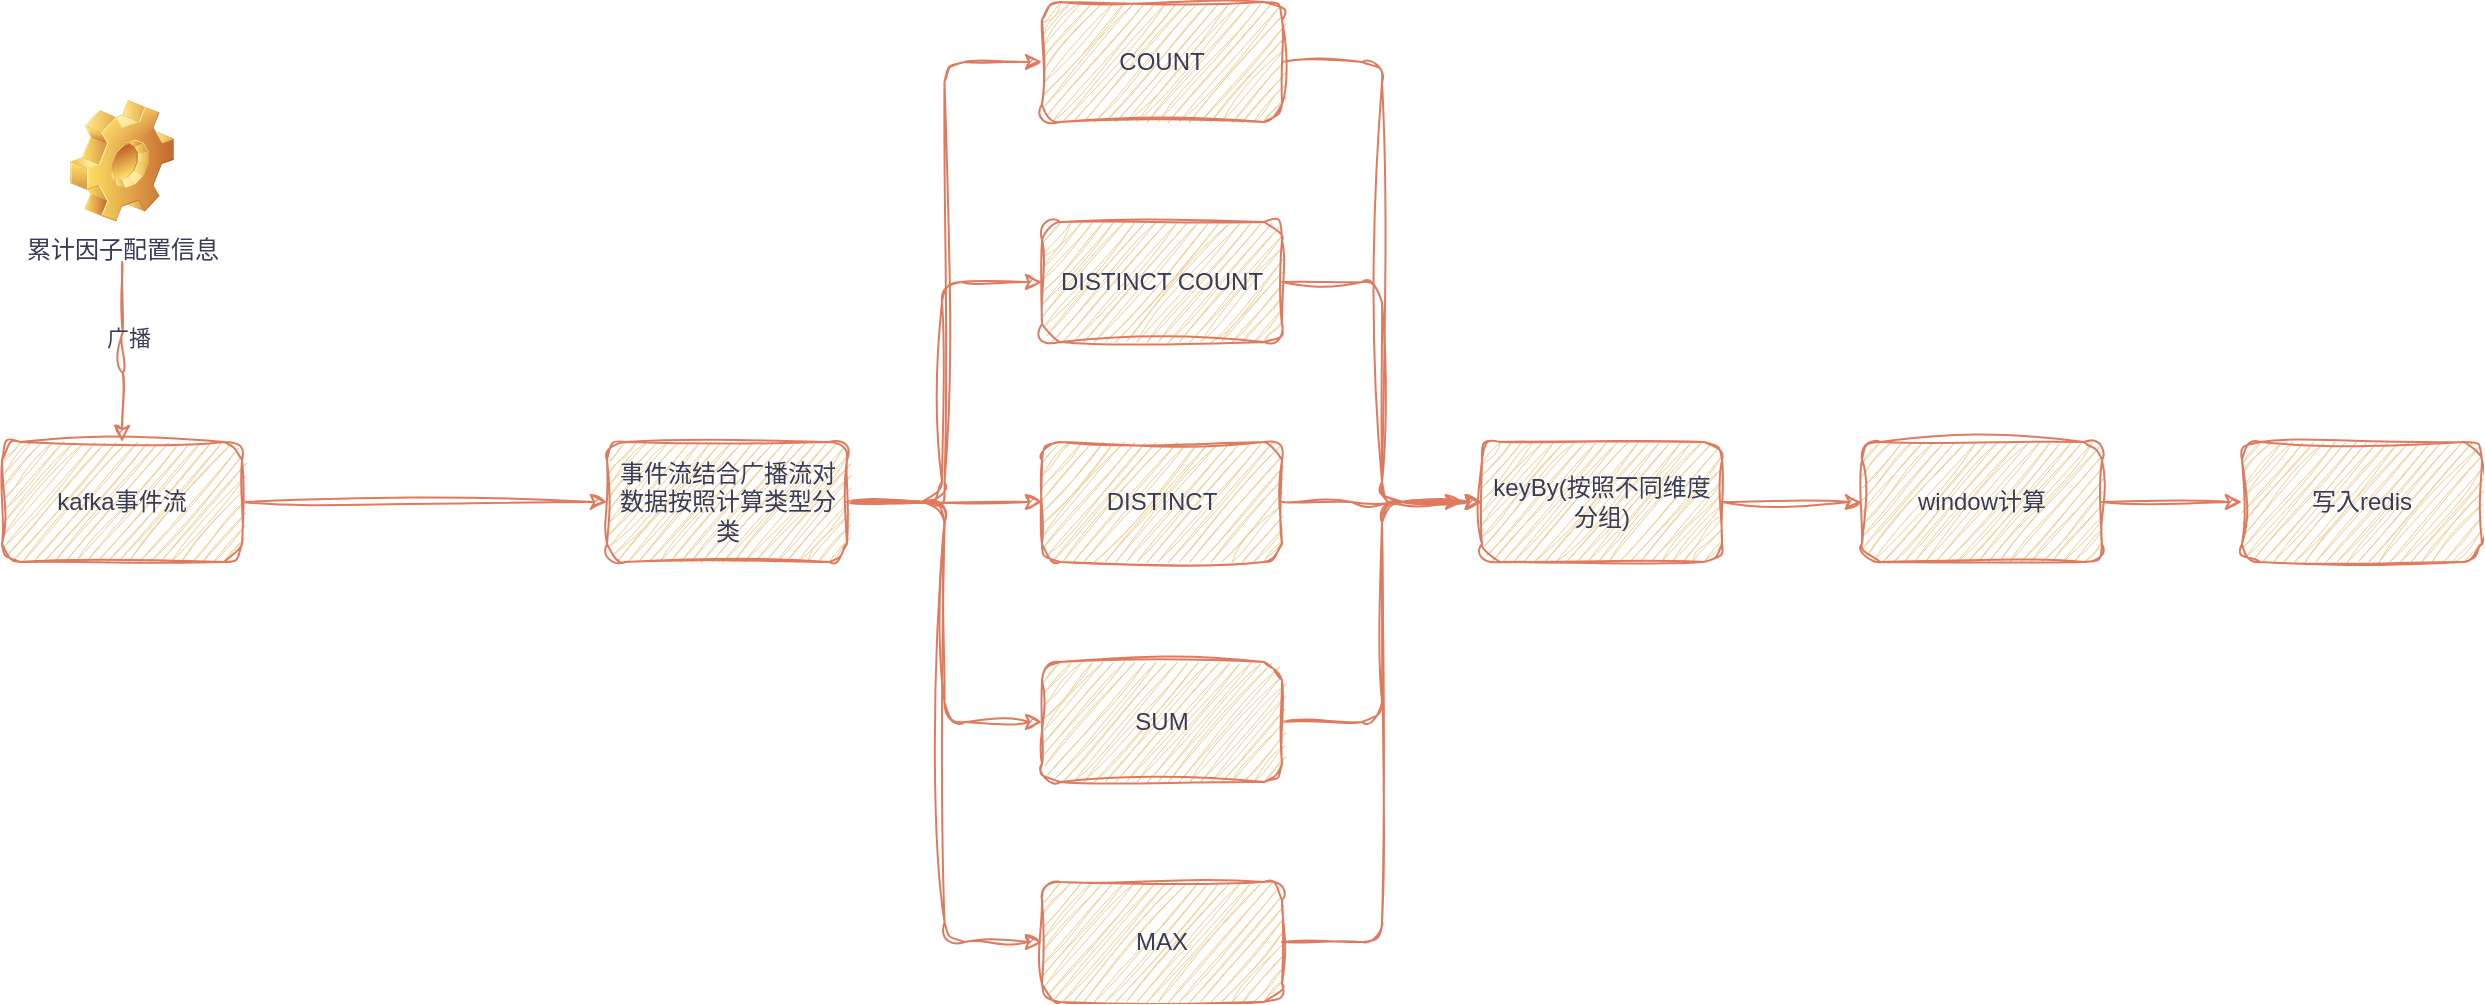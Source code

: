 <mxfile version="21.6.3" type="github">
  <diagram name="第 1 页" id="hUIBmvivL9PG1333Ilvf">
    <mxGraphModel dx="954" dy="521" grid="1" gridSize="10" guides="1" tooltips="1" connect="1" arrows="1" fold="1" page="1" pageScale="1" pageWidth="850" pageHeight="1100" math="0" shadow="0">
      <root>
        <mxCell id="0" />
        <mxCell id="1" parent="0" />
        <mxCell id="TefCUdisitrVdh6epml9-1" value="" style="edgeStyle=orthogonalEdgeStyle;rounded=1;orthogonalLoop=1;jettySize=auto;html=1;strokeColor=#E07A5F;fontColor=default;fillColor=#F2CC8F;sketch=1;curveFitting=1;jiggle=2;labelBackgroundColor=none;" edge="1" parent="1" target="TefCUdisitrVdh6epml9-4">
          <mxGeometry relative="1" as="geometry">
            <mxPoint x="180" y="810.0" as="sourcePoint" />
          </mxGeometry>
        </mxCell>
        <mxCell id="TefCUdisitrVdh6epml9-2" value="广播" style="edgeLabel;html=1;align=center;verticalAlign=middle;resizable=0;points=[];fontColor=#393C56;sketch=1;curveFitting=1;jiggle=2;labelBackgroundColor=none;rounded=1;" vertex="1" connectable="0" parent="TefCUdisitrVdh6epml9-1">
          <mxGeometry x="-0.167" y="2" relative="1" as="geometry">
            <mxPoint as="offset" />
          </mxGeometry>
        </mxCell>
        <mxCell id="TefCUdisitrVdh6epml9-3" value="" style="edgeStyle=orthogonalEdgeStyle;rounded=1;orthogonalLoop=1;jettySize=auto;html=1;strokeColor=#E07A5F;fontColor=default;fillColor=#F2CC8F;sketch=1;curveFitting=1;jiggle=2;labelBackgroundColor=none;" edge="1" parent="1" source="TefCUdisitrVdh6epml9-4" target="TefCUdisitrVdh6epml9-10">
          <mxGeometry relative="1" as="geometry" />
        </mxCell>
        <mxCell id="TefCUdisitrVdh6epml9-4" value="kafka事件流" style="rounded=1;whiteSpace=wrap;html=1;strokeColor=#E07A5F;fontColor=#393C56;fillColor=#F2CC8F;sketch=1;curveFitting=1;jiggle=2;labelBackgroundColor=none;" vertex="1" parent="1">
          <mxGeometry x="120" y="900" width="120" height="60" as="geometry" />
        </mxCell>
        <mxCell id="TefCUdisitrVdh6epml9-5" value="" style="edgeStyle=orthogonalEdgeStyle;rounded=1;orthogonalLoop=1;jettySize=auto;html=1;strokeColor=#E07A5F;fontColor=default;fillColor=#F2CC8F;entryX=0;entryY=0.5;entryDx=0;entryDy=0;sketch=1;curveFitting=1;jiggle=2;labelBackgroundColor=none;" edge="1" parent="1" source="TefCUdisitrVdh6epml9-10" target="TefCUdisitrVdh6epml9-20">
          <mxGeometry relative="1" as="geometry" />
        </mxCell>
        <mxCell id="TefCUdisitrVdh6epml9-6" value="" style="edgeStyle=orthogonalEdgeStyle;rounded=1;orthogonalLoop=1;jettySize=auto;html=1;strokeColor=#E07A5F;fontColor=default;fillColor=#F2CC8F;exitX=1;exitY=0.5;exitDx=0;exitDy=0;sketch=1;curveFitting=1;jiggle=2;labelBackgroundColor=none;" edge="1" parent="1" source="TefCUdisitrVdh6epml9-10" target="TefCUdisitrVdh6epml9-14">
          <mxGeometry relative="1" as="geometry">
            <Array as="points">
              <mxPoint x="590" y="930" />
              <mxPoint x="590" y="820" />
            </Array>
          </mxGeometry>
        </mxCell>
        <mxCell id="TefCUdisitrVdh6epml9-7" value="" style="edgeStyle=orthogonalEdgeStyle;rounded=1;orthogonalLoop=1;jettySize=auto;html=1;strokeColor=#E07A5F;fontColor=default;fillColor=#F2CC8F;entryX=0;entryY=0.5;entryDx=0;entryDy=0;exitX=1;exitY=0.5;exitDx=0;exitDy=0;sketch=1;curveFitting=1;jiggle=2;labelBackgroundColor=none;" edge="1" parent="1" source="TefCUdisitrVdh6epml9-10" target="TefCUdisitrVdh6epml9-16">
          <mxGeometry relative="1" as="geometry" />
        </mxCell>
        <mxCell id="TefCUdisitrVdh6epml9-8" style="edgeStyle=orthogonalEdgeStyle;rounded=1;orthogonalLoop=1;jettySize=auto;html=1;entryX=0;entryY=0.5;entryDx=0;entryDy=0;strokeColor=#E07A5F;fontColor=default;fillColor=#F2CC8F;sketch=1;curveFitting=1;jiggle=2;labelBackgroundColor=none;" edge="1" parent="1" source="TefCUdisitrVdh6epml9-10" target="TefCUdisitrVdh6epml9-12">
          <mxGeometry relative="1" as="geometry" />
        </mxCell>
        <mxCell id="TefCUdisitrVdh6epml9-9" style="edgeStyle=orthogonalEdgeStyle;rounded=1;orthogonalLoop=1;jettySize=auto;html=1;entryX=0;entryY=0.5;entryDx=0;entryDy=0;strokeColor=#E07A5F;fontColor=default;fillColor=#F2CC8F;sketch=1;curveFitting=1;jiggle=2;labelBackgroundColor=none;" edge="1" parent="1" source="TefCUdisitrVdh6epml9-10" target="TefCUdisitrVdh6epml9-18">
          <mxGeometry relative="1" as="geometry" />
        </mxCell>
        <mxCell id="TefCUdisitrVdh6epml9-10" value="事件流结合广播流对数据按照计算类型分类" style="rounded=1;whiteSpace=wrap;html=1;strokeColor=#E07A5F;fontColor=#393C56;fillColor=#F2CC8F;sketch=1;curveFitting=1;jiggle=2;labelBackgroundColor=none;" vertex="1" parent="1">
          <mxGeometry x="422.5" y="900" width="120" height="60" as="geometry" />
        </mxCell>
        <mxCell id="TefCUdisitrVdh6epml9-11" style="edgeStyle=orthogonalEdgeStyle;rounded=1;orthogonalLoop=1;jettySize=auto;html=1;entryX=0;entryY=0.5;entryDx=0;entryDy=0;strokeColor=#E07A5F;fontColor=default;fillColor=#F2CC8F;sketch=1;curveFitting=1;jiggle=2;labelBackgroundColor=none;" edge="1" parent="1" source="TefCUdisitrVdh6epml9-12" target="TefCUdisitrVdh6epml9-23">
          <mxGeometry relative="1" as="geometry" />
        </mxCell>
        <mxCell id="TefCUdisitrVdh6epml9-12" value="COUNT" style="rounded=1;whiteSpace=wrap;html=1;strokeColor=#E07A5F;fontColor=#393C56;fillColor=#F2CC8F;flipV=0;sketch=1;curveFitting=1;jiggle=2;labelBackgroundColor=none;" vertex="1" parent="1">
          <mxGeometry x="640" y="680" width="120" height="60" as="geometry" />
        </mxCell>
        <mxCell id="TefCUdisitrVdh6epml9-13" style="edgeStyle=orthogonalEdgeStyle;rounded=1;orthogonalLoop=1;jettySize=auto;html=1;entryX=0;entryY=0.5;entryDx=0;entryDy=0;strokeColor=#E07A5F;fontColor=default;fillColor=#F2CC8F;sketch=1;curveFitting=1;jiggle=2;labelBackgroundColor=none;" edge="1" parent="1" source="TefCUdisitrVdh6epml9-14" target="TefCUdisitrVdh6epml9-23">
          <mxGeometry relative="1" as="geometry" />
        </mxCell>
        <mxCell id="TefCUdisitrVdh6epml9-14" value="DISTINCT COUNT" style="whiteSpace=wrap;html=1;fillColor=#F2CC8F;strokeColor=#E07A5F;fontColor=#393C56;rounded=1;flipV=0;sketch=1;curveFitting=1;jiggle=2;labelBackgroundColor=none;" vertex="1" parent="1">
          <mxGeometry x="640" y="790" width="120" height="60" as="geometry" />
        </mxCell>
        <mxCell id="TefCUdisitrVdh6epml9-15" style="edgeStyle=orthogonalEdgeStyle;rounded=1;orthogonalLoop=1;jettySize=auto;html=1;entryX=0;entryY=0.5;entryDx=0;entryDy=0;strokeColor=#E07A5F;fontColor=default;fillColor=#F2CC8F;sketch=1;curveFitting=1;jiggle=2;labelBackgroundColor=none;" edge="1" parent="1" source="TefCUdisitrVdh6epml9-16" target="TefCUdisitrVdh6epml9-23">
          <mxGeometry relative="1" as="geometry" />
        </mxCell>
        <mxCell id="TefCUdisitrVdh6epml9-16" value="MAX" style="whiteSpace=wrap;html=1;fillColor=#F2CC8F;strokeColor=#E07A5F;fontColor=#393C56;rounded=1;flipV=0;sketch=1;curveFitting=1;jiggle=2;labelBackgroundColor=none;" vertex="1" parent="1">
          <mxGeometry x="640" y="1120" width="120" height="60" as="geometry" />
        </mxCell>
        <mxCell id="TefCUdisitrVdh6epml9-17" style="edgeStyle=orthogonalEdgeStyle;rounded=1;orthogonalLoop=1;jettySize=auto;html=1;strokeColor=#E07A5F;fontColor=default;fillColor=#F2CC8F;sketch=1;curveFitting=1;jiggle=2;labelBackgroundColor=none;" edge="1" parent="1" source="TefCUdisitrVdh6epml9-18">
          <mxGeometry relative="1" as="geometry">
            <mxPoint x="850.0" y="930.0" as="targetPoint" />
          </mxGeometry>
        </mxCell>
        <mxCell id="TefCUdisitrVdh6epml9-18" value="DISTINCT" style="rounded=1;whiteSpace=wrap;html=1;strokeColor=#E07A5F;fontColor=#393C56;fillColor=#F2CC8F;flipV=0;sketch=1;curveFitting=1;jiggle=2;labelBackgroundColor=none;" vertex="1" parent="1">
          <mxGeometry x="640" y="900" width="120" height="60" as="geometry" />
        </mxCell>
        <mxCell id="TefCUdisitrVdh6epml9-19" style="edgeStyle=orthogonalEdgeStyle;rounded=1;orthogonalLoop=1;jettySize=auto;html=1;entryX=0;entryY=0.5;entryDx=0;entryDy=0;strokeColor=#E07A5F;fontColor=default;fillColor=#F2CC8F;sketch=1;curveFitting=1;jiggle=2;labelBackgroundColor=none;" edge="1" parent="1" source="TefCUdisitrVdh6epml9-20" target="TefCUdisitrVdh6epml9-23">
          <mxGeometry relative="1" as="geometry" />
        </mxCell>
        <mxCell id="TefCUdisitrVdh6epml9-20" value="SUM" style="rounded=1;whiteSpace=wrap;html=1;strokeColor=#E07A5F;fontColor=#393C56;fillColor=#F2CC8F;flipV=0;sketch=1;curveFitting=1;jiggle=2;labelBackgroundColor=none;" vertex="1" parent="1">
          <mxGeometry x="640" y="1010" width="120" height="60" as="geometry" />
        </mxCell>
        <mxCell id="TefCUdisitrVdh6epml9-21" value="累计因子配置信息" style="shape=image;html=1;verticalLabelPosition=bottom;verticalAlign=top;imageAspect=1;aspect=fixed;image=img/clipart/Gear_128x128.png;strokeColor=#E07A5F;fontColor=#393C56;fillColor=#F2CC8F;sketch=1;curveFitting=1;jiggle=2;labelBackgroundColor=none;rounded=1;" vertex="1" parent="1">
          <mxGeometry x="154" y="729" width="52" height="61" as="geometry" />
        </mxCell>
        <mxCell id="TefCUdisitrVdh6epml9-22" value="" style="edgeStyle=orthogonalEdgeStyle;rounded=1;orthogonalLoop=1;jettySize=auto;html=1;strokeColor=#E07A5F;fontColor=default;fillColor=#F2CC8F;sketch=1;curveFitting=1;jiggle=2;labelBackgroundColor=none;" edge="1" parent="1" source="TefCUdisitrVdh6epml9-23" target="TefCUdisitrVdh6epml9-25">
          <mxGeometry relative="1" as="geometry" />
        </mxCell>
        <mxCell id="TefCUdisitrVdh6epml9-23" value="keyBy(按照不同维度分组)" style="rounded=1;whiteSpace=wrap;html=1;strokeColor=#E07A5F;fontColor=#393C56;fillColor=#F2CC8F;sketch=1;curveFitting=1;jiggle=2;labelBackgroundColor=none;" vertex="1" parent="1">
          <mxGeometry x="860" y="900" width="120" height="60" as="geometry" />
        </mxCell>
        <mxCell id="TefCUdisitrVdh6epml9-24" value="" style="edgeStyle=orthogonalEdgeStyle;rounded=1;orthogonalLoop=1;jettySize=auto;html=1;strokeColor=#E07A5F;fontColor=default;fillColor=#F2CC8F;sketch=1;curveFitting=1;jiggle=2;labelBackgroundColor=none;" edge="1" parent="1" source="TefCUdisitrVdh6epml9-25" target="TefCUdisitrVdh6epml9-26">
          <mxGeometry relative="1" as="geometry" />
        </mxCell>
        <mxCell id="TefCUdisitrVdh6epml9-25" value="window计算" style="rounded=1;whiteSpace=wrap;html=1;strokeColor=#E07A5F;fontColor=#393C56;fillColor=#F2CC8F;sketch=1;curveFitting=1;jiggle=2;labelBackgroundColor=none;" vertex="1" parent="1">
          <mxGeometry x="1050" y="900" width="120" height="60" as="geometry" />
        </mxCell>
        <mxCell id="TefCUdisitrVdh6epml9-26" value="写入redis" style="rounded=1;whiteSpace=wrap;html=1;strokeColor=#E07A5F;fontColor=#393C56;fillColor=#F2CC8F;sketch=1;curveFitting=1;jiggle=2;labelBackgroundColor=none;" vertex="1" parent="1">
          <mxGeometry x="1240" y="900" width="120" height="60" as="geometry" />
        </mxCell>
      </root>
    </mxGraphModel>
  </diagram>
</mxfile>
